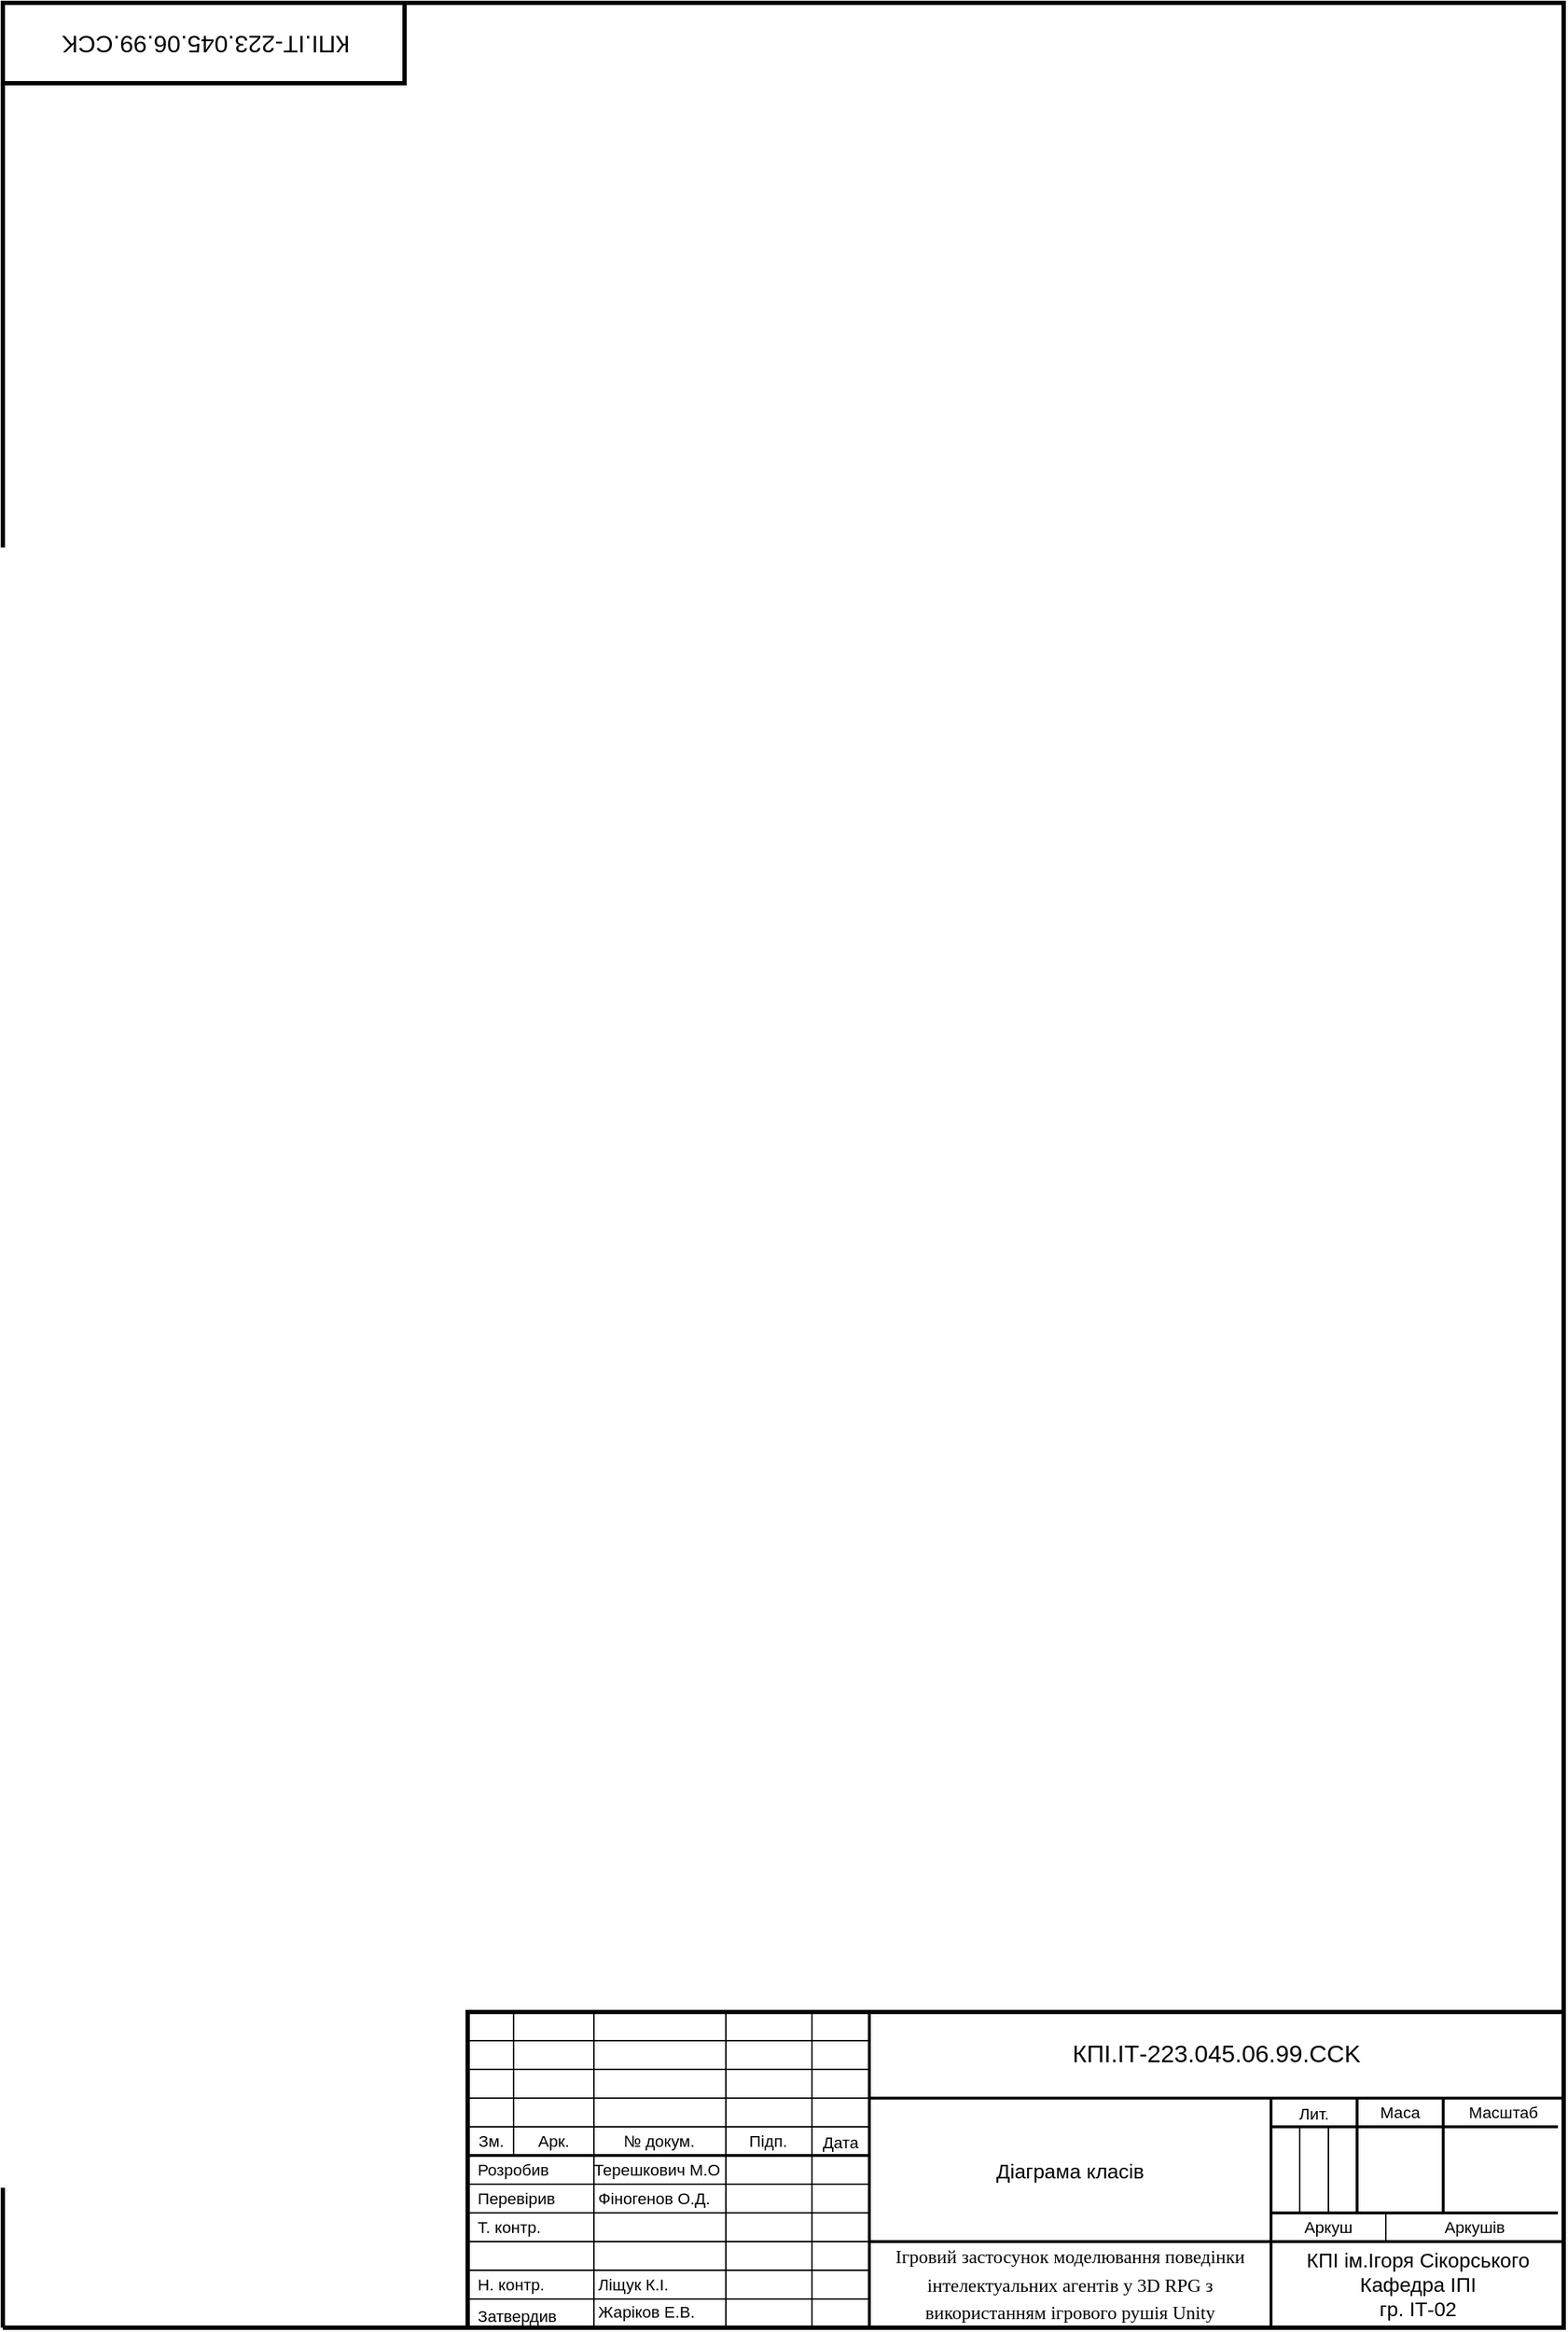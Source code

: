 <mxfile version="24.4.13" type="device">
  <diagram name="Page-1" id="Page-1">
    <mxGraphModel dx="1424" dy="1373" grid="1" gridSize="10" guides="1" tooltips="1" connect="1" arrows="1" fold="1" page="1" pageScale="1" pageWidth="1169" pageHeight="1654" background="#ffffff" math="0" shadow="0">
      <root>
        <mxCell id="0" />
        <mxCell id="1" parent="0" />
        <UserObject label="" tags="Фон" id="QlbCRqY5D0lggtRaTzDb-93">
          <mxCell style="vsdxID=52;fillColor=none;gradientColor=none;shape=stencil(nZBLDoAgDERP0z3SIyjew0SURgSD+Lu9kMZoXLhwN9O+tukAlrNpJg1SzDH4QW/URgNYgZTkjA4UkwJUgGXng+6DX1zLfmoymdXo17xh5zmRJ6Q42BWCfc2oJfdAr+Yv+AP9Cb7OJ3H/2JG1HNGz/84klThPVCc=);strokeColor=#000000;strokeWidth=3;points=[];labelBackgroundColor=none;rounded=0;html=1;whiteSpace=wrap;" parent="1" vertex="1">
            <mxGeometry x="1227" y="14" width="1088" height="1620" as="geometry" />
          </mxCell>
        </UserObject>
        <UserObject label="&lt;div style=&quot;font-size: 1px&quot;&gt;&lt;/div&gt;" tags="Фон" id="2">
          <mxCell style="verticalAlign=middle;align=center;overflow=width;vsdxID=2;fillColor=none;gradientColor=none;shape=stencil(nZBLDoAgDERP0z3SIyjew0SURgSD+Lu9kMZoXLhwN9O+tukAlrNpJg1SzDH4QW/URgNYgZTkjA4UkwJUgGXng+6DX1zLfmoymdXo17xh5zmRJ6Q42BWCfc2oJfdAr+Yv+AP9Cb7OJ3H/2JG1HNGz/84klThPVCc=);strokeColor=#000000;strokeWidth=3;spacingTop=-1;spacingBottom=-1;spacingLeft=-1;spacingRight=-1;points=[];labelBackgroundColor=none;rounded=0;html=1;whiteSpace=wrap;fontStyle=0" parent="1" vertex="1">
            <mxGeometry x="1551" y="1414" width="764" height="220" as="geometry" />
          </mxCell>
        </UserObject>
        <UserObject label="" tags="Фон" id="53">
          <mxCell style="vsdxID=3;edgeStyle=none;startArrow=none;endArrow=none;startSize=5;endSize=5;strokeWidth=2;strokeColor=#000000;spacingTop=-1;spacingBottom=-1;spacingLeft=-1;spacingRight=-1;verticalAlign=middle;html=1;labelBackgroundColor=none;rounded=0;fontStyle=0" parent="1" edge="1">
            <mxGeometry relative="1" as="geometry">
              <Array as="points" />
              <mxPoint x="2315" y="1474" as="sourcePoint" />
              <mxPoint x="1831" y="1474" as="targetPoint" />
            </mxGeometry>
          </mxCell>
        </UserObject>
        <mxCell id="54" value="&lt;div style=&quot;font-size: 1px&quot;&gt;&lt;/div&gt;" style="text;vsdxID=3;edgeStyle=none;startArrow=none;endArrow=none;startSize=5;endSize=5;strokeWidth=2;strokeColor=none;spacingTop=-1;spacingBottom=-1;spacingLeft=-1;spacingRight=-1;verticalAlign=middle;html=1;labelBackgroundColor=none;rounded=0;align=center;overflow=width;fillColor=none;gradientColor=none;whiteSpace=wrap;;html=1;;rotation=0;fontStyle=0" parent="53" vertex="1">
          <mxGeometry width="484" height="1" relative="1" as="geometry">
            <mxPoint x="-242" y="-0.5" as="offset" />
          </mxGeometry>
        </mxCell>
        <UserObject label="" tags="Фон" id="55">
          <mxCell style="vsdxID=4;edgeStyle=none;startArrow=none;endArrow=none;startSize=5;endSize=5;strokeWidth=2;strokeColor=#000000;spacingTop=-1;spacingBottom=-1;spacingLeft=-1;spacingRight=-1;verticalAlign=middle;html=1;labelBackgroundColor=none;rounded=0;fontStyle=0" parent="1" edge="1">
            <mxGeometry relative="1" as="geometry">
              <Array as="points" />
              <mxPoint x="1831" y="1414" as="sourcePoint" />
              <mxPoint x="1831" y="1634" as="targetPoint" />
            </mxGeometry>
          </mxCell>
        </UserObject>
        <mxCell id="56" value="&lt;div style=&quot;font-size: 1px&quot;&gt;&lt;/div&gt;" style="text;vsdxID=4;edgeStyle=none;startArrow=none;endArrow=none;startSize=5;endSize=5;strokeWidth=2;strokeColor=none;spacingTop=-1;spacingBottom=-1;spacingLeft=-1;spacingRight=-1;verticalAlign=middle;html=1;labelBackgroundColor=none;rounded=0;align=center;overflow=width;fillColor=none;gradientColor=none;whiteSpace=wrap;;html=1;;rotation=270;fontStyle=0" parent="55" vertex="1">
          <mxGeometry width="220" height="1" relative="1" as="geometry">
            <mxPoint x="-110" y="-0.5" as="offset" />
          </mxGeometry>
        </mxCell>
        <UserObject label="&lt;div style=&quot;font-size: 1px&quot;&gt;&lt;/div&gt;" tags="Фон" id="57">
          <mxCell style="vsdxID=5;edgeStyle=none;startArrow=none;endArrow=none;startSize=5;endSize=5;strokeWidth=2;strokeColor=#000000;spacingTop=-1;spacingBottom=-1;spacingLeft=-1;spacingRight=-1;verticalAlign=middle;html=1;labelBackgroundColor=none;rounded=0;align=center;overflow=width;fontStyle=0" parent="1" edge="1">
            <mxGeometry relative="1" as="geometry">
              <mxPoint as="offset" />
              <Array as="points" />
              <mxPoint x="1831" y="1574" as="sourcePoint" />
              <mxPoint x="2315" y="1574" as="targetPoint" />
            </mxGeometry>
          </mxCell>
        </UserObject>
        <UserObject label="" tags="Фон" id="58">
          <mxCell style="vsdxID=6;edgeStyle=none;startArrow=none;endArrow=none;startSize=5;endSize=5;strokeWidth=2;strokeColor=#000000;spacingTop=-1;spacingBottom=-1;spacingLeft=-1;spacingRight=-1;verticalAlign=middle;html=1;labelBackgroundColor=none;rounded=0;fontStyle=0" parent="1" edge="1">
            <mxGeometry relative="1" as="geometry">
              <Array as="points" />
              <mxPoint x="2111" y="1474" as="sourcePoint" />
              <mxPoint x="2111" y="1634" as="targetPoint" />
            </mxGeometry>
          </mxCell>
        </UserObject>
        <mxCell id="59" value="&lt;div style=&quot;font-size: 1px&quot;&gt;&lt;/div&gt;" style="text;vsdxID=6;edgeStyle=none;startArrow=none;endArrow=none;startSize=5;endSize=5;strokeWidth=2;strokeColor=none;spacingTop=-1;spacingBottom=-1;spacingLeft=-1;spacingRight=-1;verticalAlign=middle;html=1;labelBackgroundColor=none;rounded=0;align=center;overflow=width;fillColor=none;gradientColor=none;whiteSpace=wrap;;html=1;;rotation=270;fontStyle=0" parent="58" vertex="1">
          <mxGeometry width="160" height="1" relative="1" as="geometry">
            <mxPoint x="-80" y="-0.5" as="offset" />
          </mxGeometry>
        </mxCell>
        <UserObject label="&lt;div style=&quot;font-size: 1px&quot;&gt;&lt;/div&gt;" tags="Фон" id="60">
          <mxCell style="vsdxID=7;edgeStyle=none;startArrow=none;endArrow=none;startSize=5;endSize=5;strokeWidth=2;strokeColor=#000000;spacingTop=-1;spacingBottom=-1;spacingLeft=-1;spacingRight=-1;verticalAlign=middle;html=1;labelBackgroundColor=none;rounded=0;align=center;overflow=width;fontStyle=0" parent="1" edge="1">
            <mxGeometry relative="1" as="geometry">
              <mxPoint as="offset" />
              <Array as="points" />
              <mxPoint x="2111" y="1494" as="sourcePoint" />
              <mxPoint x="2311" y="1494" as="targetPoint" />
            </mxGeometry>
          </mxCell>
        </UserObject>
        <UserObject label="&lt;div style=&quot;font-size: 1px&quot;&gt;&lt;/div&gt;" tags="Фон" id="61">
          <mxCell style="vsdxID=8;edgeStyle=none;startArrow=none;endArrow=none;startSize=5;endSize=5;strokeWidth=2;strokeColor=#000000;spacingTop=-1;spacingBottom=-1;spacingLeft=-1;spacingRight=-1;verticalAlign=middle;html=1;labelBackgroundColor=none;rounded=0;align=center;overflow=width;fontStyle=0" parent="1" edge="1">
            <mxGeometry relative="1" as="geometry">
              <mxPoint as="offset" />
              <Array as="points" />
              <mxPoint x="2111" y="1554" as="sourcePoint" />
              <mxPoint x="2311" y="1554" as="targetPoint" />
            </mxGeometry>
          </mxCell>
        </UserObject>
        <UserObject label="" tags="Фон" id="62">
          <mxCell style="vsdxID=9;edgeStyle=none;startArrow=none;endArrow=none;startSize=5;endSize=5;strokeColor=#000000;spacingTop=-1;spacingBottom=-1;spacingLeft=-1;spacingRight=-1;verticalAlign=middle;html=1;labelBackgroundColor=none;rounded=0;fontStyle=0" parent="1" edge="1">
            <mxGeometry relative="1" as="geometry">
              <Array as="points" />
              <mxPoint x="2131" y="1494" as="sourcePoint" />
              <mxPoint x="2131" y="1554" as="targetPoint" />
            </mxGeometry>
          </mxCell>
        </UserObject>
        <mxCell id="63" value="&lt;div style=&quot;font-size: 1px&quot;&gt;&lt;/div&gt;" style="text;vsdxID=9;edgeStyle=none;startArrow=none;endArrow=none;startSize=5;endSize=5;strokeColor=none;spacingTop=-1;spacingBottom=-1;spacingLeft=-1;spacingRight=-1;verticalAlign=middle;html=1;labelBackgroundColor=none;rounded=0;align=center;overflow=width;fillColor=none;gradientColor=none;whiteSpace=wrap;;html=1;;rotation=270;fontStyle=0" parent="62" vertex="1">
          <mxGeometry width="60" height="1" relative="1" as="geometry">
            <mxPoint x="-30" y="-0.5" as="offset" />
          </mxGeometry>
        </mxCell>
        <UserObject label="" tags="Фон" id="64">
          <mxCell style="vsdxID=10;edgeStyle=none;startArrow=none;endArrow=none;startSize=5;endSize=5;strokeColor=#000000;spacingTop=-1;spacingBottom=-1;spacingLeft=-1;spacingRight=-1;verticalAlign=middle;html=1;labelBackgroundColor=none;rounded=0;fontStyle=0" parent="1" edge="1">
            <mxGeometry relative="1" as="geometry">
              <Array as="points" />
              <mxPoint x="2151" y="1494" as="sourcePoint" />
              <mxPoint x="2151" y="1554" as="targetPoint" />
            </mxGeometry>
          </mxCell>
        </UserObject>
        <mxCell id="65" value="&lt;div style=&quot;font-size: 1px&quot;&gt;&lt;/div&gt;" style="text;vsdxID=10;edgeStyle=none;startArrow=none;endArrow=none;startSize=5;endSize=5;strokeColor=none;spacingTop=-1;spacingBottom=-1;spacingLeft=-1;spacingRight=-1;verticalAlign=middle;html=1;labelBackgroundColor=none;rounded=0;align=center;overflow=width;fillColor=none;gradientColor=none;whiteSpace=wrap;;html=1;;rotation=270;fontStyle=0" parent="64" vertex="1">
          <mxGeometry width="60" height="1" relative="1" as="geometry">
            <mxPoint x="-30" y="-0.5" as="offset" />
          </mxGeometry>
        </mxCell>
        <UserObject label="" tags="Фон" id="66">
          <mxCell style="vsdxID=11;edgeStyle=none;startArrow=none;endArrow=none;startSize=5;endSize=5;strokeWidth=2;strokeColor=#000000;spacingTop=-1;spacingBottom=-1;spacingLeft=-1;spacingRight=-1;verticalAlign=middle;html=1;labelBackgroundColor=none;rounded=0;fontStyle=0" parent="1" edge="1">
            <mxGeometry relative="1" as="geometry">
              <Array as="points" />
              <mxPoint x="2171" y="1474" as="sourcePoint" />
              <mxPoint x="2171" y="1554" as="targetPoint" />
            </mxGeometry>
          </mxCell>
        </UserObject>
        <mxCell id="67" value="&lt;div style=&quot;font-size: 1px&quot;&gt;&lt;/div&gt;" style="text;vsdxID=11;edgeStyle=none;startArrow=none;endArrow=none;startSize=5;endSize=5;strokeWidth=2;strokeColor=none;spacingTop=-1;spacingBottom=-1;spacingLeft=-1;spacingRight=-1;verticalAlign=middle;html=1;labelBackgroundColor=none;rounded=0;align=center;overflow=width;fillColor=none;gradientColor=none;whiteSpace=wrap;;html=1;;rotation=270;fontStyle=0" parent="66" vertex="1">
          <mxGeometry width="80" height="1" relative="1" as="geometry">
            <mxPoint x="-40" y="-0.5" as="offset" />
          </mxGeometry>
        </mxCell>
        <UserObject label="" tags="Фон" id="68">
          <mxCell style="vsdxID=12;edgeStyle=none;startArrow=none;endArrow=none;startSize=5;endSize=5;strokeWidth=2;strokeColor=#000000;spacingTop=-1;spacingBottom=-1;spacingLeft=-1;spacingRight=-1;verticalAlign=middle;html=1;labelBackgroundColor=none;rounded=0;fontStyle=0" parent="1" edge="1">
            <mxGeometry relative="1" as="geometry">
              <Array as="points" />
              <mxPoint x="2231" y="1474" as="sourcePoint" />
              <mxPoint x="2231" y="1554" as="targetPoint" />
            </mxGeometry>
          </mxCell>
        </UserObject>
        <mxCell id="69" value="&lt;div style=&quot;font-size: 1px&quot;&gt;&lt;/div&gt;" style="text;vsdxID=12;edgeStyle=none;startArrow=none;endArrow=none;startSize=5;endSize=5;strokeWidth=2;strokeColor=none;spacingTop=-1;spacingBottom=-1;spacingLeft=-1;spacingRight=-1;verticalAlign=middle;html=1;labelBackgroundColor=none;rounded=0;align=center;overflow=width;fillColor=none;gradientColor=none;whiteSpace=wrap;;html=1;;rotation=270;fontStyle=0" parent="68" vertex="1">
          <mxGeometry width="80" height="1" relative="1" as="geometry">
            <mxPoint x="-40" y="-0.5" as="offset" />
          </mxGeometry>
        </mxCell>
        <UserObject label="" tags="Фон" id="70">
          <mxCell style="vsdxID=13;edgeStyle=none;startArrow=none;endArrow=none;startSize=5;endSize=5;strokeColor=#000000;spacingTop=-1;spacingBottom=-1;spacingLeft=-1;spacingRight=-1;verticalAlign=middle;html=1;labelBackgroundColor=none;rounded=0;fontStyle=0" parent="1" edge="1">
            <mxGeometry relative="1" as="geometry">
              <Array as="points" />
              <mxPoint x="2191" y="1554" as="sourcePoint" />
              <mxPoint x="2191" y="1574" as="targetPoint" />
            </mxGeometry>
          </mxCell>
        </UserObject>
        <mxCell id="71" value="&lt;div style=&quot;font-size: 1px&quot;&gt;&lt;/div&gt;" style="text;vsdxID=13;edgeStyle=none;startArrow=none;endArrow=none;startSize=5;endSize=5;strokeColor=none;spacingTop=-1;spacingBottom=-1;spacingLeft=-1;spacingRight=-1;verticalAlign=middle;html=1;labelBackgroundColor=none;rounded=0;align=center;overflow=width;fillColor=none;gradientColor=none;whiteSpace=wrap;;html=1;;rotation=270;fontStyle=0" parent="70" vertex="1">
          <mxGeometry width="20" height="1" relative="1" as="geometry">
            <mxPoint x="-10" y="-0.5" as="offset" />
          </mxGeometry>
        </mxCell>
        <UserObject label="" tags="Фон" id="72">
          <mxCell style="vsdxID=14;edgeStyle=none;startArrow=none;endArrow=none;startSize=5;endSize=5;strokeColor=#000000;spacingTop=-1;spacingBottom=-1;spacingLeft=-1;spacingRight=-1;verticalAlign=middle;html=1;labelBackgroundColor=none;rounded=0;fontStyle=0" parent="1" edge="1">
            <mxGeometry relative="1" as="geometry">
              <Array as="points" />
              <mxPoint x="1791" y="1414" as="sourcePoint" />
              <mxPoint x="1791" y="1634" as="targetPoint" />
            </mxGeometry>
          </mxCell>
        </UserObject>
        <mxCell id="73" value="&lt;div style=&quot;font-size: 1px&quot;&gt;&lt;/div&gt;" style="text;vsdxID=14;edgeStyle=none;startArrow=none;endArrow=none;startSize=5;endSize=5;strokeColor=none;spacingTop=-1;spacingBottom=-1;spacingLeft=-1;spacingRight=-1;verticalAlign=middle;html=1;labelBackgroundColor=none;rounded=0;align=center;overflow=width;fillColor=none;gradientColor=none;whiteSpace=wrap;;html=1;;rotation=270;fontStyle=0" parent="72" vertex="1">
          <mxGeometry width="220" height="1" relative="1" as="geometry">
            <mxPoint x="-110" y="-0.5" as="offset" />
          </mxGeometry>
        </mxCell>
        <UserObject label="" tags="Фон" id="74">
          <mxCell style="vsdxID=15;edgeStyle=none;startArrow=none;endArrow=none;startSize=5;endSize=5;strokeColor=#000000;spacingTop=-1;spacingBottom=-1;spacingLeft=-1;spacingRight=-1;verticalAlign=middle;html=1;labelBackgroundColor=none;rounded=0;fontStyle=0" parent="1" edge="1">
            <mxGeometry relative="1" as="geometry">
              <Array as="points" />
              <mxPoint x="1731" y="1414" as="sourcePoint" />
              <mxPoint x="1731" y="1634" as="targetPoint" />
            </mxGeometry>
          </mxCell>
        </UserObject>
        <mxCell id="75" value="&lt;div style=&quot;font-size: 1px&quot;&gt;&lt;/div&gt;" style="text;vsdxID=15;edgeStyle=none;startArrow=none;endArrow=none;startSize=5;endSize=5;strokeColor=none;spacingTop=-1;spacingBottom=-1;spacingLeft=-1;spacingRight=-1;verticalAlign=middle;html=1;labelBackgroundColor=none;rounded=0;align=center;overflow=width;fillColor=none;gradientColor=none;whiteSpace=wrap;;html=1;;rotation=270;fontStyle=0" parent="74" vertex="1">
          <mxGeometry width="220" height="1" relative="1" as="geometry">
            <mxPoint x="-110" y="-0.5" as="offset" />
          </mxGeometry>
        </mxCell>
        <UserObject label="" tags="Фон" id="76">
          <mxCell style="vsdxID=16;edgeStyle=none;startArrow=none;endArrow=none;startSize=5;endSize=5;strokeColor=#000000;spacingTop=-1;spacingBottom=-1;spacingLeft=-1;spacingRight=-1;verticalAlign=middle;html=1;labelBackgroundColor=none;rounded=0;fontStyle=0" parent="1" edge="1">
            <mxGeometry relative="1" as="geometry">
              <Array as="points" />
              <mxPoint x="1639" y="1414" as="sourcePoint" />
              <mxPoint x="1639" y="1634" as="targetPoint" />
            </mxGeometry>
          </mxCell>
        </UserObject>
        <mxCell id="77" value="&lt;div style=&quot;font-size: 1px&quot;&gt;&lt;/div&gt;" style="text;vsdxID=16;edgeStyle=none;startArrow=none;endArrow=none;startSize=5;endSize=5;strokeColor=none;spacingTop=-1;spacingBottom=-1;spacingLeft=-1;spacingRight=-1;verticalAlign=middle;html=1;labelBackgroundColor=none;rounded=0;align=center;overflow=width;fillColor=none;gradientColor=none;whiteSpace=wrap;;html=1;;rotation=270;fontStyle=0" parent="76" vertex="1">
          <mxGeometry width="220" height="1" relative="1" as="geometry">
            <mxPoint x="-110" y="-0.5" as="offset" />
          </mxGeometry>
        </mxCell>
        <UserObject label="" tags="Фон" id="78">
          <mxCell style="vsdxID=17;edgeStyle=none;startArrow=none;endArrow=none;startSize=5;endSize=5;strokeColor=#000000;spacingTop=-1;spacingBottom=-1;spacingLeft=-1;spacingRight=-1;verticalAlign=middle;html=1;labelBackgroundColor=none;rounded=0;fontStyle=0" parent="1" edge="1">
            <mxGeometry relative="1" as="geometry">
              <Array as="points" />
              <mxPoint x="1583" y="1414" as="sourcePoint" />
              <mxPoint x="1583" y="1514" as="targetPoint" />
            </mxGeometry>
          </mxCell>
        </UserObject>
        <mxCell id="79" value="&lt;div style=&quot;font-size: 1px&quot;&gt;&lt;/div&gt;" style="text;vsdxID=17;edgeStyle=none;startArrow=none;endArrow=none;startSize=5;endSize=5;strokeColor=none;spacingTop=-1;spacingBottom=-1;spacingLeft=-1;spacingRight=-1;verticalAlign=middle;html=1;labelBackgroundColor=none;rounded=0;align=center;overflow=width;fillColor=none;gradientColor=none;whiteSpace=wrap;;html=1;;rotation=270;fontStyle=0" parent="78" vertex="1">
          <mxGeometry width="100" height="1" relative="1" as="geometry">
            <mxPoint x="-50" y="-0.5" as="offset" />
          </mxGeometry>
        </mxCell>
        <UserObject label="&lt;div style=&quot;font-size: 1px&quot;&gt;&lt;/div&gt;" tags="Фон" id="80">
          <mxCell style="vsdxID=18;edgeStyle=none;startArrow=none;endArrow=none;startSize=5;endSize=5;strokeColor=#000000;spacingTop=-1;spacingBottom=-1;spacingLeft=-1;spacingRight=-1;verticalAlign=middle;html=1;labelBackgroundColor=none;rounded=0;align=center;overflow=width;fontStyle=0" parent="1" edge="1">
            <mxGeometry relative="1" as="geometry">
              <mxPoint as="offset" />
              <Array as="points" />
              <mxPoint x="1551" y="1434" as="sourcePoint" />
              <mxPoint x="1831" y="1434" as="targetPoint" />
            </mxGeometry>
          </mxCell>
        </UserObject>
        <UserObject label="&lt;div style=&quot;font-size: 1px&quot;&gt;&lt;/div&gt;" tags="Фон" id="81">
          <mxCell style="vsdxID=19;edgeStyle=none;startArrow=none;endArrow=none;startSize=5;endSize=5;strokeColor=#000000;spacingTop=-1;spacingBottom=-1;spacingLeft=-1;spacingRight=-1;verticalAlign=middle;html=1;labelBackgroundColor=none;rounded=0;align=center;overflow=width;fontStyle=0" parent="1" edge="1">
            <mxGeometry relative="1" as="geometry">
              <mxPoint as="offset" />
              <Array as="points" />
              <mxPoint x="1551" y="1454" as="sourcePoint" />
              <mxPoint x="1831" y="1454" as="targetPoint" />
            </mxGeometry>
          </mxCell>
        </UserObject>
        <UserObject label="&lt;div style=&quot;font-size: 1px&quot;&gt;&lt;/div&gt;" tags="Фон" id="82">
          <mxCell style="vsdxID=20;edgeStyle=none;startArrow=none;endArrow=none;startSize=5;endSize=5;strokeColor=#000000;spacingTop=-1;spacingBottom=-1;spacingLeft=-1;spacingRight=-1;verticalAlign=middle;html=1;labelBackgroundColor=none;rounded=0;align=center;overflow=width;fontStyle=0" parent="1" edge="1">
            <mxGeometry relative="1" as="geometry">
              <mxPoint as="offset" />
              <Array as="points" />
              <mxPoint x="1551" y="1474" as="sourcePoint" />
              <mxPoint x="1831" y="1474" as="targetPoint" />
            </mxGeometry>
          </mxCell>
        </UserObject>
        <UserObject label="&lt;div style=&quot;font-size: 1px&quot;&gt;&lt;/div&gt;" tags="Фон" id="83">
          <mxCell style="vsdxID=21;edgeStyle=none;startArrow=none;endArrow=none;startSize=5;endSize=5;strokeColor=#000000;spacingTop=-1;spacingBottom=-1;spacingLeft=-1;spacingRight=-1;verticalAlign=middle;html=1;labelBackgroundColor=none;rounded=0;align=center;overflow=width;fontStyle=0" parent="1" edge="1">
            <mxGeometry relative="1" as="geometry">
              <mxPoint as="offset" />
              <Array as="points" />
              <mxPoint x="1551" y="1494" as="sourcePoint" />
              <mxPoint x="1831" y="1494" as="targetPoint" />
            </mxGeometry>
          </mxCell>
        </UserObject>
        <UserObject label="" tags="Фон" id="84">
          <mxCell style="vsdxID=22;edgeStyle=none;startArrow=none;endArrow=none;startSize=5;endSize=5;strokeWidth=2;strokeColor=#000000;spacingTop=-1;spacingBottom=-1;spacingLeft=-1;spacingRight=-1;verticalAlign=middle;html=1;labelBackgroundColor=none;rounded=0;fontStyle=0" parent="1" edge="1">
            <mxGeometry relative="1" as="geometry">
              <Array as="points" />
              <mxPoint x="1831" y="1514" as="sourcePoint" />
              <mxPoint x="1551" y="1514" as="targetPoint" />
            </mxGeometry>
          </mxCell>
        </UserObject>
        <mxCell id="85" value="&lt;div style=&quot;font-size: 1px&quot;&gt;&lt;/div&gt;" style="text;vsdxID=22;edgeStyle=none;startArrow=none;endArrow=none;startSize=5;endSize=5;strokeWidth=2;strokeColor=none;spacingTop=-1;spacingBottom=-1;spacingLeft=-1;spacingRight=-1;verticalAlign=middle;html=1;labelBackgroundColor=none;rounded=0;align=center;overflow=width;fillColor=none;gradientColor=none;whiteSpace=wrap;;html=1;;rotation=0;fontStyle=0" parent="84" vertex="1">
          <mxGeometry width="280" height="1" relative="1" as="geometry">
            <mxPoint x="-140" y="-0.5" as="offset" />
          </mxGeometry>
        </mxCell>
        <UserObject label="" tags="Фон" id="87">
          <mxCell style="vsdxID=24;edgeStyle=none;startArrow=none;endArrow=none;startSize=5;endSize=5;strokeColor=#000000;spacingTop=-1;spacingBottom=-1;spacingLeft=-1;spacingRight=-1;verticalAlign=middle;html=1;labelBackgroundColor=none;rounded=0;fontStyle=0" parent="1" edge="1">
            <mxGeometry relative="1" as="geometry">
              <Array as="points" />
              <mxPoint x="1831" y="1554" as="sourcePoint" />
              <mxPoint x="1551" y="1554" as="targetPoint" />
            </mxGeometry>
          </mxCell>
        </UserObject>
        <mxCell id="88" value="&lt;div style=&quot;font-size: 1px&quot;&gt;&lt;/div&gt;" style="text;vsdxID=24;edgeStyle=none;startArrow=none;endArrow=none;startSize=5;endSize=5;strokeColor=none;spacingTop=-1;spacingBottom=-1;spacingLeft=-1;spacingRight=-1;verticalAlign=middle;html=1;labelBackgroundColor=none;rounded=0;align=center;overflow=width;fillColor=none;gradientColor=none;whiteSpace=wrap;;html=1;;rotation=0;fontStyle=0" parent="87" vertex="1">
          <mxGeometry width="280" height="1" relative="1" as="geometry">
            <mxPoint x="-140" y="-0.5" as="offset" />
          </mxGeometry>
        </mxCell>
        <UserObject label="&lt;div style=&quot;font-size: 1px&quot;&gt;&lt;/div&gt;" tags="Фон" id="89">
          <mxCell style="vsdxID=25;edgeStyle=none;startArrow=none;endArrow=none;startSize=5;endSize=5;strokeColor=#000000;spacingTop=-1;spacingBottom=-1;spacingLeft=-1;spacingRight=-1;verticalAlign=middle;html=1;labelBackgroundColor=none;rounded=0;align=center;overflow=width;fontStyle=0" parent="1" edge="1">
            <mxGeometry relative="1" as="geometry">
              <mxPoint as="offset" />
              <Array as="points" />
              <mxPoint x="1551" y="1574" as="sourcePoint" />
              <mxPoint x="1831" y="1574" as="targetPoint" />
            </mxGeometry>
          </mxCell>
        </UserObject>
        <UserObject label="" tags="Фон" id="90">
          <mxCell style="vsdxID=26;edgeStyle=none;startArrow=none;endArrow=none;startSize=5;endSize=5;strokeColor=#000000;spacingTop=-1;spacingBottom=-1;spacingLeft=-1;spacingRight=-1;verticalAlign=middle;html=1;labelBackgroundColor=none;rounded=0;fontStyle=0" parent="1" edge="1">
            <mxGeometry relative="1" as="geometry">
              <Array as="points" />
              <mxPoint x="1831" y="1594" as="sourcePoint" />
              <mxPoint x="1551" y="1594" as="targetPoint" />
            </mxGeometry>
          </mxCell>
        </UserObject>
        <mxCell id="91" value="&lt;div style=&quot;font-size: 1px&quot;&gt;&lt;/div&gt;" style="text;vsdxID=26;edgeStyle=none;startArrow=none;endArrow=none;startSize=5;endSize=5;strokeColor=none;spacingTop=-1;spacingBottom=-1;spacingLeft=-1;spacingRight=-1;verticalAlign=middle;html=1;labelBackgroundColor=none;rounded=0;align=center;overflow=width;fillColor=none;gradientColor=none;whiteSpace=wrap;;html=1;;rotation=0;fontStyle=0" parent="90" vertex="1">
          <mxGeometry width="280" height="1" relative="1" as="geometry">
            <mxPoint x="-140" y="-0.5" as="offset" />
          </mxGeometry>
        </mxCell>
        <UserObject label="&lt;div style=&quot;&quot;&gt;&lt;font style=&quot;font-family: Arial; direction: ltr; letter-spacing: 0px; line-height: 120%; opacity: 1;&quot;&gt;&lt;span style=&quot;line-height: 150%; font-family: &amp;quot;Times New Roman&amp;quot;, serif; font-size: 13px;&quot;&gt;&lt;font style=&quot;font-size: 13px;&quot;&gt;Ігровий застосунок моделювання поведінки&lt;br&gt;інтелектуальних агентів у 3D RPG з використанням ігрового рушія Unity&lt;/font&gt;&lt;/span&gt;&lt;span style=&quot;color: rgb(255, 0, 0); font-size: 14.11px;&quot;&gt;&lt;br&gt;&lt;/span&gt;&lt;/font&gt;&lt;/div&gt;" tags="Фон" id="3">
          <mxCell style="verticalAlign=middle;align=center;overflow=width;vsdxID=28;fillColor=none;gradientColor=none;shape=stencil(nZBLDoAgDERP0z3SIyjew0SURgSD+Lu9kMZoXLhwN9O+tukAlrNpJg1SzDH4QW/URgNYgZTkjA4UkwJUgGXng+6DX1zLfmoymdXo17xh5zmRJ6Q42BWCfc2oJfdAr+Yv+AP9Cb7OJ3H/2JG1HNGz/84klThPVCc=);strokeColor=none;spacingTop=-1;spacingBottom=-1;spacingLeft=-1;spacingRight=-1;points=[];labelBackgroundColor=none;rounded=0;html=1;whiteSpace=wrap;fontStyle=0" parent="1" vertex="1">
            <mxGeometry x="1831" y="1574" width="280" height="57" as="geometry" />
          </mxCell>
        </UserObject>
        <UserObject label="&lt;div style=&quot;font-size: 1px&quot;&gt;&lt;p style=&quot;text-align:center;margin-left:0;margin-right:0;margin-top:0px;margin-bottom:0px;text-indent:0;vertical-align:middle;direction:ltr;&quot;&gt;&lt;font style=&quot;font-size: 16.93px; font-family: Arial; direction: ltr; letter-spacing: 0px; line-height: 120%; opacity: 1;&quot;&gt;КПІ.ІТ-223.045.06.99&lt;/font&gt;&lt;font style=&quot;font-size: 16.93px; font-family: Arial; direction: ltr; letter-spacing: 0px; line-height: 120%; opacity: 1;&quot;&gt;&lt;span&gt;.&lt;/span&gt;&lt;/font&gt;&lt;font style=&quot;font-size: 16.93px; font-family: Arial; direction: ltr; letter-spacing: 0px; line-height: 120%; opacity: 1;&quot;&gt;СCK&lt;/font&gt;&lt;font style=&quot;font-size:16.93px;font-family:Arial;color:#ff0000;direction:ltr;letter-spacing:0px;line-height:120%;opacity:1&quot;&gt;&lt;span&gt;&lt;br&gt;&lt;/span&gt;&lt;/font&gt;&lt;/p&gt;&lt;/div&gt;" tags="Фон" id="4">
          <mxCell style="verticalAlign=middle;align=center;overflow=width;vsdxID=29;fillColor=none;gradientColor=none;shape=stencil(nZBLDoAgDERP0z3SIyjew0SURgSD+Lu9kMZoXLhwN9O+tukAlrNpJg1SzDH4QW/URgNYgZTkjA4UkwJUgGXng+6DX1zLfmoymdXo17xh5zmRJ6Q42BWCfc2oJfdAr+Yv+AP9Cb7OJ3H/2JG1HNGz/84klThPVCc=);strokeColor=none;spacingTop=-1;spacingBottom=-1;spacingLeft=-1;spacingRight=-1;points=[];labelBackgroundColor=none;rounded=0;html=1;whiteSpace=wrap;fontStyle=0" parent="1" vertex="1">
            <mxGeometry x="1831" y="1414" width="484" height="60" as="geometry" />
          </mxCell>
        </UserObject>
        <UserObject label="&lt;div style=&quot;&quot;&gt;&lt;font style=&quot;direction: ltr; line-height: 120%; opacity: 1;&quot;&gt;&lt;font face=&quot;Arial&quot;&gt;&lt;span style=&quot;font-size: 14.11px;&quot;&gt;Діаграма класів&lt;/span&gt;&lt;/font&gt;&lt;br&gt;&lt;/font&gt;&lt;/div&gt;" tags="Фон" id="5">
          <mxCell style="verticalAlign=middle;align=center;overflow=width;vsdxID=30;fillColor=none;gradientColor=none;shape=stencil(nZBLDoAgDERP0z3SIyjew0SURgSD+Lu9kMZoXLhwN9O+tukAlrNpJg1SzDH4QW/URgNYgZTkjA4UkwJUgGXng+6DX1zLfmoymdXo17xh5zmRJ6Q42BWCfc2oJfdAr+Yv+AP9Cb7OJ3H/2JG1HNGz/84klThPVCc=);strokeColor=none;spacingTop=-1;spacingBottom=-1;spacingLeft=-1;spacingRight=-1;points=[];labelBackgroundColor=none;rounded=0;html=1;whiteSpace=wrap;fontStyle=0" parent="1" vertex="1">
            <mxGeometry x="1831" y="1476" width="280" height="98" as="geometry" />
          </mxCell>
        </UserObject>
        <UserObject label="&lt;div style=&quot;font-size: 1px&quot;&gt;&lt;font style=&quot;font-size:11.29px;font-family:Arial;color:#000000;direction:ltr;letter-spacing:0px;line-height:120%;opacity:1&quot;&gt;&lt;span&gt;Лит.&lt;br&gt;&lt;/span&gt;&lt;/font&gt;&lt;/div&gt;" tags="Фон" id="6">
          <mxCell style="verticalAlign=middle;align=center;overflow=width;vsdxID=31;fillColor=none;gradientColor=none;shape=stencil(nZBLDoAgDERP0z3SIyjew0SURgSD+Lu9kMZoXLhwN9O+tukAlrNpJg1SzDH4QW/URgNYgZTkjA4UkwJUgGXng+6DX1zLfmoymdXo17xh5zmRJ6Q42BWCfc2oJfdAr+Yv+AP9Cb7OJ3H/2JG1HNGz/84klThPVCc=);strokeColor=none;spacingTop=-1;spacingBottom=-1;spacingLeft=-1;spacingRight=-1;points=[];labelBackgroundColor=none;rounded=0;html=1;whiteSpace=wrap;fontStyle=0" parent="1" vertex="1">
            <mxGeometry x="2111" y="1474" width="60" height="21" as="geometry" />
          </mxCell>
        </UserObject>
        <UserObject label="&lt;div style=&quot;font-size: 1px&quot;&gt;&lt;font style=&quot;font-size:11.29px;font-family:Arial;color:#000000;direction:ltr;letter-spacing:0px;line-height:120%;opacity:1&quot;&gt;&lt;span&gt;Маса&lt;br&gt;&lt;/span&gt;&lt;/font&gt;&lt;/div&gt;" tags="Фон" id="7">
          <mxCell style="verticalAlign=middle;align=center;overflow=width;vsdxID=32;fillColor=none;gradientColor=none;shape=stencil(nZBLDoAgDERP0z3SIyjew0SURgSD+Lu9kMZoXLhwN9O+tukAlrNpJg1SzDH4QW/URgNYgZTkjA4UkwJUgGXng+6DX1zLfmoymdXo17xh5zmRJ6Q42BWCfc2oJfdAr+Yv+AP9Cb7OJ3H/2JG1HNGz/84klThPVCc=);strokeColor=none;spacingTop=-1;spacingBottom=-1;spacingLeft=-1;spacingRight=-1;points=[];labelBackgroundColor=none;rounded=0;html=1;whiteSpace=wrap;fontStyle=0" parent="1" vertex="1">
            <mxGeometry x="2171" y="1474" width="60" height="20" as="geometry" />
          </mxCell>
        </UserObject>
        <UserObject label="&lt;div style=&quot;font-size: 1px&quot;&gt;&lt;font style=&quot;font-size:11.29px;font-family:Arial;color:#000000;direction:ltr;letter-spacing:0px;line-height:120%;opacity:1&quot;&gt;&lt;span&gt;Масштаб&lt;br&gt;&lt;/span&gt;&lt;/font&gt;&lt;/div&gt;" tags="Фон" id="8">
          <mxCell style="verticalAlign=middle;align=center;overflow=width;vsdxID=33;fillColor=none;gradientColor=none;shape=stencil(nZBLDoAgDERP0z3SIyjew0SURgSD+Lu9kMZoXLhwN9O+tukAlrNpJg1SzDH4QW/URgNYgZTkjA4UkwJUgGXng+6DX1zLfmoymdXo17xh5zmRJ6Q42BWCfc2oJfdAr+Yv+AP9Cb7OJ3H/2JG1HNGz/84klThPVCc=);strokeColor=none;spacingTop=-1;spacingBottom=-1;spacingLeft=-1;spacingRight=-1;points=[];labelBackgroundColor=none;rounded=0;html=1;whiteSpace=wrap;fontStyle=0" parent="1" vertex="1">
            <mxGeometry x="2231" y="1474" width="84" height="20" as="geometry" />
          </mxCell>
        </UserObject>
        <UserObject label="&lt;div style=&quot;font-size: 1px&quot;&gt;&lt;font style=&quot;font-size:11.29px;font-family:Arial;color:#000000;direction:ltr;letter-spacing:0px;line-height:120%;opacity:1&quot;&gt;&lt;span&gt;Аркуш&lt;br&gt;&lt;/span&gt;&lt;/font&gt;&lt;/div&gt;" tags="Фон" id="10">
          <mxCell style="verticalAlign=middle;align=center;overflow=width;vsdxID=35;fillColor=none;gradientColor=none;shape=stencil(nZBLDoAgDERP0z3SIyjew0SURgSD+Lu9kMZoXLhwN9O+tukAlrNpJg1SzDH4QW/URgNYgZTkjA4UkwJUgGXng+6DX1zLfmoymdXo17xh5zmRJ6Q42BWCfc2oJfdAr+Yv+AP9Cb7OJ3H/2JG1HNGz/84klThPVCc=);strokeColor=none;spacingTop=-1;spacingBottom=-1;spacingLeft=-1;spacingRight=-1;points=[];labelBackgroundColor=none;rounded=0;html=1;whiteSpace=wrap;fontStyle=0" parent="1" vertex="1">
            <mxGeometry x="2111" y="1554" width="80" height="20" as="geometry" />
          </mxCell>
        </UserObject>
        <UserObject label="&lt;div style=&quot;font-size: 1px&quot;&gt;&lt;font style=&quot;font-size:11.29px;font-family:Arial;color:#000000;direction:ltr;letter-spacing:0px;line-height:120%;opacity:1&quot;&gt;&lt;span&gt;Аркушів&lt;br&gt;&lt;/span&gt;&lt;/font&gt;&lt;/div&gt;" tags="Фон" id="11">
          <mxCell style="verticalAlign=middle;align=center;overflow=width;vsdxID=36;fillColor=none;gradientColor=none;shape=stencil(nZBLDoAgDERP0z3SIyjew0SURgSD+Lu9kMZoXLhwN9O+tukAlrNpJg1SzDH4QW/URgNYgZTkjA4UkwJUgGXng+6DX1zLfmoymdXo17xh5zmRJ6Q42BWCfc2oJfdAr+Yv+AP9Cb7OJ3H/2JG1HNGz/84klThPVCc=);strokeColor=none;spacingTop=-1;spacingBottom=-1;spacingLeft=-1;spacingRight=-1;points=[];labelBackgroundColor=none;rounded=0;html=1;whiteSpace=wrap;fontStyle=0" parent="1" vertex="1">
            <mxGeometry x="2191" y="1554" width="124" height="20" as="geometry" />
          </mxCell>
        </UserObject>
        <UserObject label="&lt;div style=&quot;font-size: 1px&quot;&gt;&lt;p style=&quot;text-align:center;margin-left:0;margin-right:0;margin-top:0px;margin-bottom:0px;text-indent:0;vertical-align:middle;direction:ltr;&quot;&gt;&lt;font style=&quot;font-size: 14.11px; font-family: Arial; direction: ltr; letter-spacing: 0px; line-height: 120%; opacity: 1;&quot;&gt;КПІ ім.Ігоря Сікорського&lt;br&gt;Кафедра ІПІ&lt;br&gt;&lt;/font&gt;&lt;/p&gt;&lt;p style=&quot;text-align:center;margin-left:0;margin-right:0;margin-top:0px;margin-bottom:0px;text-indent:0;vertical-align:middle;direction:ltr;&quot;&gt;&lt;font style=&quot;font-size: 14.11px; font-family: Arial; direction: ltr; letter-spacing: 0px; line-height: 120%; opacity: 1;&quot;&gt;гр. ІТ-&lt;/font&gt;&lt;font style=&quot;font-size: 14.11px; font-family: Arial; direction: ltr; letter-spacing: 0px; line-height: 120%; opacity: 1;&quot;&gt;02&lt;/font&gt;&lt;font style=&quot;font-size:11.29px;font-family:Arial;color:#FF0000;direction:ltr;letter-spacing:0px;line-height:120%;opacity:1&quot;&gt;&lt;span&gt;&lt;br&gt;&lt;/span&gt;&lt;/font&gt;&lt;/p&gt;&lt;/div&gt;" tags="Фон" id="12">
          <mxCell style="verticalAlign=middle;align=center;overflow=width;vsdxID=37;fillColor=none;gradientColor=none;shape=stencil(nZBLDoAgDERP0z3SIyjew0SURgSD+Lu9kMZoXLhwN9O+tukAlrNpJg1SzDH4QW/URgNYgZTkjA4UkwJUgGXng+6DX1zLfmoymdXo17xh5zmRJ6Q42BWCfc2oJfdAr+Yv+AP9Cb7OJ3H/2JG1HNGz/84klThPVCc=);strokeColor=none;spacingTop=-1;spacingBottom=-1;spacingLeft=-1;spacingRight=-1;points=[];labelBackgroundColor=none;rounded=0;html=1;whiteSpace=wrap;fontStyle=0" parent="1" vertex="1">
            <mxGeometry x="2112" y="1574" width="203" height="59" as="geometry" />
          </mxCell>
        </UserObject>
        <UserObject label="&lt;div style=&quot;font-size: 1px&quot;&gt;&lt;font style=&quot;font-size:11.29px;font-family:Arial;color:#000000;direction:ltr;letter-spacing:0px;line-height:120%;opacity:1&quot;&gt;&lt;span&gt;Дата&lt;br&gt;&lt;/span&gt;&lt;/font&gt;&lt;/div&gt;" tags="Фон" id="13">
          <mxCell style="verticalAlign=middle;align=center;overflow=width;vsdxID=38;fillColor=none;gradientColor=none;shape=stencil(nZBLDoAgDERP0z3SIyjew0SURgSD+Lu9kMZoXLhwN9O+tukAlrNpJg1SzDH4QW/URgNYgZTkjA4UkwJUgGXng+6DX1zLfmoymdXo17xh5zmRJ6Q42BWCfc2oJfdAr+Yv+AP9Cb7OJ3H/2JG1HNGz/84klThPVCc=);strokeColor=none;spacingTop=-1;spacingBottom=-1;spacingLeft=-1;spacingRight=-1;points=[];labelBackgroundColor=none;rounded=0;html=1;whiteSpace=wrap;fontStyle=0" parent="1" vertex="1">
            <mxGeometry x="1791" y="1495" width="40" height="19" as="geometry" />
          </mxCell>
        </UserObject>
        <UserObject label="&lt;div style=&quot;font-size: 1px&quot;&gt;&lt;font style=&quot;font-size:11.29px;font-family:Arial;color:#000000;direction:ltr;letter-spacing:0px;line-height:120%;opacity:1&quot;&gt;&lt;span&gt;Підп.&lt;br&gt;&lt;/span&gt;&lt;/font&gt;&lt;/div&gt;" tags="Фон" id="14">
          <mxCell style="verticalAlign=middle;align=center;overflow=width;vsdxID=39;fillColor=none;gradientColor=none;shape=stencil(nZBLDoAgDERP0z3SIyjew0SURgSD+Lu9kMZoXLhwN9O+tukAlrNpJg1SzDH4QW/URgNYgZTkjA4UkwJUgGXng+6DX1zLfmoymdXo17xh5zmRJ6Q42BWCfc2oJfdAr+Yv+AP9Cb7OJ3H/2JG1HNGz/84klThPVCc=);strokeColor=none;spacingTop=-1;spacingBottom=-1;spacingLeft=-1;spacingRight=-1;points=[];labelBackgroundColor=none;rounded=0;html=1;whiteSpace=wrap;fontStyle=0" parent="1" vertex="1">
            <mxGeometry x="1730" y="1494" width="61" height="20" as="geometry" />
          </mxCell>
        </UserObject>
        <UserObject label="&lt;div style=&quot;font-size: 1px&quot;&gt;&lt;font style=&quot;font-size:11.29px;font-family:Arial;color:#000000;direction:ltr;letter-spacing:0px;line-height:120%;opacity:1&quot;&gt;&lt;span&gt;№ докум.&lt;br&gt;&lt;/span&gt;&lt;/font&gt;&lt;/div&gt;" tags="Фон" id="15">
          <mxCell style="verticalAlign=middle;align=center;overflow=width;vsdxID=40;fillColor=none;gradientColor=none;shape=stencil(nZBLDoAgDERP0z3SIyjew0SURgSD+Lu9kMZoXLhwN9O+tukAlrNpJg1SzDH4QW/URgNYgZTkjA4UkwJUgGXng+6DX1zLfmoymdXo17xh5zmRJ6Q42BWCfc2oJfdAr+Yv+AP9Cb7OJ3H/2JG1HNGz/84klThPVCc=);strokeColor=none;spacingTop=-1;spacingBottom=-1;spacingLeft=-1;spacingRight=-1;points=[];labelBackgroundColor=none;rounded=0;html=1;whiteSpace=wrap;fontStyle=0" parent="1" vertex="1">
            <mxGeometry x="1639" y="1494" width="91" height="20" as="geometry" />
          </mxCell>
        </UserObject>
        <UserObject label="&lt;div style=&quot;font-size: 1px&quot;&gt;&lt;font style=&quot;font-size:11.29px;font-family:Arial;color:#000000;direction:ltr;letter-spacing:0px;line-height:120%;opacity:1&quot;&gt;&lt;span&gt;Арк.&lt;br&gt;&lt;/span&gt;&lt;/font&gt;&lt;/div&gt;" tags="Фон" id="16">
          <mxCell style="verticalAlign=middle;align=center;overflow=width;vsdxID=41;fillColor=none;gradientColor=none;shape=stencil(nZBLDoAgDERP0z3SIyjew0SURgSD+Lu9kMZoXLhwN9O+tukAlrNpJg1SzDH4QW/URgNYgZTkjA4UkwJUgGXng+6DX1zLfmoymdXo17xh5zmRJ6Q42BWCfc2oJfdAr+Yv+AP9Cb7OJ3H/2JG1HNGz/84klThPVCc=);strokeColor=none;spacingTop=-1;spacingBottom=-1;spacingLeft=-1;spacingRight=-1;points=[];labelBackgroundColor=none;rounded=0;html=1;whiteSpace=wrap;fontStyle=0" parent="1" vertex="1">
            <mxGeometry x="1583" y="1494" width="56" height="20" as="geometry" />
          </mxCell>
        </UserObject>
        <UserObject label="&lt;div style=&quot;font-size: 1px&quot;&gt;&lt;font style=&quot;font-size:11.29px;font-family:Arial;color:#000000;direction:ltr;letter-spacing:0px;line-height:120%;opacity:1&quot;&gt;&lt;span&gt;Зм.&lt;br&gt;&lt;/span&gt;&lt;/font&gt;&lt;/div&gt;" tags="Фон" id="17">
          <mxCell style="verticalAlign=middle;align=center;overflow=width;vsdxID=42;fillColor=none;gradientColor=none;shape=stencil(nZBLDoAgDERP0z3SIyjew0SURgSD+Lu9kMZoXLhwN9O+tukAlrNpJg1SzDH4QW/URgNYgZTkjA4UkwJUgGXng+6DX1zLfmoymdXo17xh5zmRJ6Q42BWCfc2oJfdAr+Yv+AP9Cb7OJ3H/2JG1HNGz/84klThPVCc=);strokeColor=none;spacingTop=-1;spacingBottom=-1;spacingLeft=-1;spacingRight=-1;points=[];labelBackgroundColor=none;rounded=0;html=1;whiteSpace=wrap;fontStyle=0" parent="1" vertex="1">
            <mxGeometry x="1552" y="1494" width="31" height="20" as="geometry" />
          </mxCell>
        </UserObject>
        <UserObject label="&lt;div style=&quot;font-size: 1px&quot;&gt;&lt;font style=&quot;font-size:11.29px;font-family:Arial;color:#000000;direction:ltr;letter-spacing:0px;line-height:120%;opacity:1&quot;&gt;&lt;span&gt;Затвердив&lt;br&gt;&lt;/span&gt;&lt;/font&gt;&lt;/div&gt;" tags="Фон" id="18">
          <mxCell style="verticalAlign=middle;align=left;overflow=width;vsdxID=43;fillColor=none;gradientColor=none;shape=stencil(nZBLDoAgDERP0z3SIyjew0SURgSD+Lu9kMZoXLhwN9O+tukAlrNpJg1SzDH4QW/URgNYgZTkjA4UkwJUgGXng+6DX1zLfmoymdXo17xh5zmRJ6Q42BWCfc2oJfdAr+Yv+AP9Cb7OJ3H/2JG1HNGz/84klThPVCc=);strokeColor=none;spacingTop=-1;spacingBottom=-1;spacingLeft=-1;spacingRight=-1;points=[];labelBackgroundColor=none;rounded=0;html=1;whiteSpace=wrap;fontStyle=0" parent="1" vertex="1">
            <mxGeometry x="1558" y="1617" width="73" height="17" as="geometry" />
          </mxCell>
        </UserObject>
        <UserObject label="&lt;div style=&quot;font-size: 1px&quot;&gt;&lt;font style=&quot;font-size:11.29px;font-family:Arial;color:#000000;direction:ltr;letter-spacing:0px;line-height:120%;opacity:1&quot;&gt;&lt;span&gt;Н. контр.&lt;br&gt;&lt;/span&gt;&lt;/font&gt;&lt;/div&gt;" tags="Фон" id="19">
          <mxCell style="verticalAlign=middle;align=left;overflow=width;vsdxID=44;fillColor=none;gradientColor=none;shape=stencil(nZBLDoAgDERP0z3SIyjew0SURgSD+Lu9kMZoXLhwN9O+tukAlrNpJg1SzDH4QW/URgNYgZTkjA4UkwJUgGXng+6DX1zLfmoymdXo17xh5zmRJ6Q42BWCfc2oJfdAr+Yv+AP9Cb7OJ3H/2JG1HNGz/84klThPVCc=);strokeColor=none;spacingTop=-1;spacingBottom=-1;spacingLeft=-1;spacingRight=-1;points=[];labelBackgroundColor=none;rounded=0;html=1;whiteSpace=wrap;fontStyle=0" parent="1" vertex="1">
            <mxGeometry x="1558" y="1594" width="73" height="20" as="geometry" />
          </mxCell>
        </UserObject>
        <UserObject label="&lt;div style=&quot;font-size: 1px&quot;&gt;&lt;font style=&quot;font-size:11.29px;font-family:Arial;color:#000000;direction:ltr;letter-spacing:0px;line-height:120%;opacity:1&quot;&gt;&lt;span&gt;Т. контр.&lt;br&gt;&lt;/span&gt;&lt;/font&gt;&lt;/div&gt;" tags="Фон" id="20">
          <mxCell style="verticalAlign=middle;align=left;overflow=width;vsdxID=45;fillColor=none;gradientColor=none;shape=stencil(nZBLDoAgDERP0z3SIyjew0SURgSD+Lu9kMZoXLhwN9O+tukAlrNpJg1SzDH4QW/URgNYgZTkjA4UkwJUgGXng+6DX1zLfmoymdXo17xh5zmRJ6Q42BWCfc2oJfdAr+Yv+AP9Cb7OJ3H/2JG1HNGz/84klThPVCc=);strokeColor=none;spacingTop=-1;spacingBottom=-1;spacingLeft=-1;spacingRight=-1;points=[];labelBackgroundColor=none;rounded=0;html=1;whiteSpace=wrap;fontStyle=0" parent="1" vertex="1">
            <mxGeometry x="1558" y="1554" width="73" height="20" as="geometry" />
          </mxCell>
        </UserObject>
        <UserObject label="&lt;div style=&quot;font-size: 1px&quot;&gt;&lt;font style=&quot;font-size:11.29px;font-family:Arial;color:#000000;direction:ltr;letter-spacing:0px;line-height:120%;opacity:1&quot;&gt;&lt;span&gt;Перевірив&lt;br&gt;&lt;/span&gt;&lt;/font&gt;&lt;/div&gt;" tags="Фон" id="21">
          <mxCell style="verticalAlign=middle;align=left;overflow=width;vsdxID=46;fillColor=none;gradientColor=none;shape=stencil(nZBLDoAgDERP0z3SIyjew0SURgSD+Lu9kMZoXLhwN9O+tukAlrNpJg1SzDH4QW/URgNYgZTkjA4UkwJUgGXng+6DX1zLfmoymdXo17xh5zmRJ6Q42BWCfc2oJfdAr+Yv+AP9Cb7OJ3H/2JG1HNGz/84klThPVCc=);strokeColor=none;spacingTop=-1;spacingBottom=-1;spacingLeft=-1;spacingRight=-1;points=[];labelBackgroundColor=none;rounded=0;html=1;whiteSpace=wrap;fontStyle=0" parent="1" vertex="1">
            <mxGeometry x="1558" y="1534" width="73" height="20" as="geometry" />
          </mxCell>
        </UserObject>
        <UserObject label="&lt;div style=&quot;font-size: 1px&quot;&gt;&lt;p style=&quot;text-align:left;margin-left:0;margin-right:0;margin-top:0px;margin-bottom:0px;text-indent:0;vertical-align:middle;direction:ltr;&quot;&gt;&lt;font style=&quot;font-size: 11.29px; font-family: Arial; direction: ltr; letter-spacing: 0px; line-height: 120%; opacity: 1;&quot;&gt;Ліщук К.І.&lt;br&gt;&lt;/font&gt;&lt;/p&gt;&lt;/div&gt;" tags="Фон" id="23">
          <mxCell style="verticalAlign=middle;align=left;overflow=width;vsdxID=49;fillColor=none;gradientColor=none;shape=stencil(nZBLDoAgDERP0z3SIyjew0SURgSD+Lu9kMZoXLhwN9O+tukAlrNpJg1SzDH4QW/URgNYgZTkjA4UkwJUgGXng+6DX1zLfmoymdXo17xh5zmRJ6Q42BWCfc2oJfdAr+Yv+AP9Cb7OJ3H/2JG1HNGz/84klThPVCc=);strokeColor=none;spacingTop=-1;spacingBottom=-1;spacingLeft=-1;spacingRight=-1;points=[];labelBackgroundColor=none;rounded=0;html=1;whiteSpace=wrap;fontStyle=0" parent="1" vertex="1">
            <mxGeometry x="1642" y="1594" width="88" height="20" as="geometry" />
          </mxCell>
        </UserObject>
        <UserObject label="&lt;div style=&quot;font-size: 1px&quot;&gt;&lt;font style=&quot;font-size:11.29px;font-family:Arial;color:#000000;direction:ltr;letter-spacing:0px;line-height:120%;opacity:1&quot;&gt;&lt;span&gt;Розробив&lt;br&gt;&lt;/span&gt;&lt;/font&gt;&lt;/div&gt;" tags="Фон" id="22">
          <mxCell style="verticalAlign=middle;align=left;overflow=width;vsdxID=47;fillColor=none;gradientColor=none;shape=stencil(nZBLDoAgDERP0z3SIyjew0SURgSD+Lu9kMZoXLhwN9O+tukAlrNpJg1SzDH4QW/URgNYgZTkjA4UkwJUgGXng+6DX1zLfmoymdXo17xh5zmRJ6Q42BWCfc2oJfdAr+Yv+AP9Cb7OJ3H/2JG1HNGz/84klThPVCc=);strokeColor=none;spacingTop=-1;spacingBottom=-1;spacingLeft=-1;spacingRight=-1;points=[];labelBackgroundColor=none;rounded=0;html=1;whiteSpace=wrap;fontStyle=0" parent="1" vertex="1">
            <mxGeometry x="1558" y="1514" width="73" height="20" as="geometry" />
          </mxCell>
        </UserObject>
        <UserObject label="" tags="Фон" id="25">
          <mxCell style="vsdxID=53;fillColor=#FFFFFF;gradientColor=none;shape=stencil(nZBLDoAgDERP0z3SIyjew0SURgSD+Lu9kMZoXLhwN9O+tukAlrNpJg1SzDH4QW/URgNYgZTkjA4UkwJUgGXng+6DX1zLfmoymdXo17xh5zmRJ6Q42BWCfc2oJfdAr+Yv+AP9Cb7OJ3H/2JG1HNGz/84klThPVCc=);strokeColor=#000000;strokeWidth=3;points=[];labelBackgroundColor=none;rounded=0;html=1;whiteSpace=wrap;" parent="1" vertex="1">
            <mxGeometry x="1227" y="14" width="280" height="56" as="geometry" />
          </mxCell>
        </UserObject>
        <UserObject label="&lt;div style=&quot;font-size: 1px&quot;&gt;&lt;p style=&quot;text-align:left;margin-left:0;margin-right:0;margin-top:0px;margin-bottom:0px;text-indent:0;vertical-align:middle;direction:ltr;&quot;&gt;&lt;font style=&quot;font-size: 11.29px; font-family: Arial; direction: ltr; letter-spacing: 0px; line-height: 120%; opacity: 1;&quot;&gt;&lt;span&gt;Жаріков Е.В.&lt;/span&gt;&lt;/font&gt;&lt;font style=&quot;font-size: 11.29px; font-family: Arial; direction: ltr; letter-spacing: 0px; line-height: 120%; opacity: 1;&quot;&gt;&lt;span&gt;&lt;br&gt;&lt;/span&gt;&lt;/font&gt;&lt;/p&gt;&lt;/div&gt;" tags="Фон" id="49">
          <mxCell style="verticalAlign=middle;align=left;overflow=width;vsdxID=115;fillColor=none;gradientColor=none;shape=stencil(nZBLDoAgDERP0z3SIyjew0SURgSD+Lu9kMZoXLhwN9O+tukAlrNpJg1SzDH4QW/URgNYgZTkjA4UkwJUgGXng+6DX1zLfmoymdXo17xh5zmRJ6Q42BWCfc2oJfdAr+Yv+AP9Cb7OJ3H/2JG1HNGz/84klThPVCc=);strokeColor=none;spacingTop=-1;spacingBottom=-1;spacingLeft=-1;spacingRight=-1;points=[];labelBackgroundColor=none;rounded=0;html=1;whiteSpace=wrap;fontStyle=0;fontColor=#000000;" parent="1" vertex="1">
            <mxGeometry x="1642" y="1615" width="88" height="16" as="geometry" />
          </mxCell>
        </UserObject>
        <UserObject label="&lt;div style=&quot;font-size: 1px&quot;&gt;&lt;p style=&quot;text-align:left;margin-left:0;margin-right:0;margin-top:0px;margin-bottom:0px;text-indent:0;vertical-align:middle;direction:ltr;&quot;&gt;&lt;font style=&quot;font-size: 11.29px; font-family: Arial; direction: ltr; letter-spacing: 0px; line-height: 120%; opacity: 1;&quot;&gt;Фіногенов О.Д.&lt;/font&gt;&lt;/p&gt;&lt;/div&gt;" tags="Фон" id="50">
          <mxCell style="verticalAlign=middle;align=left;overflow=width;vsdxID=116;fillColor=none;gradientColor=none;shape=stencil(nZBLDoAgDERP0z3SIyjew0SURgSD+Lu9kMZoXLhwN9O+tukAlrNpJg1SzDH4QW/URgNYgZTkjA4UkwJUgGXng+6DX1zLfmoymdXo17xh5zmRJ6Q42BWCfc2oJfdAr+Yv+AP9Cb7OJ3H/2JG1HNGz/84klThPVCc=);strokeColor=none;spacingTop=-1;spacingBottom=-1;spacingLeft=-1;spacingRight=-1;points=[];labelBackgroundColor=none;rounded=0;html=1;whiteSpace=wrap;fontStyle=0" parent="1" vertex="1">
            <mxGeometry x="1642" y="1534" width="88" height="20" as="geometry" />
          </mxCell>
        </UserObject>
        <UserObject label="&lt;div style=&quot;font-size: 1px&quot;&gt;&lt;p style=&quot;text-align:left;margin-left:0;margin-right:0;margin-top:0px;margin-bottom:0px;text-indent:0;vertical-align:middle;direction:ltr;&quot;&gt;&lt;font style=&quot;font-size: 11.29px; font-family: Arial; direction: ltr; letter-spacing: 0px; line-height: 120%; opacity: 1;&quot;&gt;Терешкович М.О&lt;br&gt;&lt;/font&gt;&lt;/p&gt;&lt;/div&gt;" tags="Фон" id="51">
          <mxCell style="verticalAlign=middle;align=left;overflow=width;vsdxID=117;fillColor=none;gradientColor=none;shape=stencil(nZBLDoAgDERP0z3SIyjew0SURgSD+Lu9kMZoXLhwN9O+tukAlrNpJg1SzDH4QW/URgNYgZTkjA4UkwJUgGXng+6DX1zLfmoymdXo17xh5zmRJ6Q42BWCfc2oJfdAr+Yv+AP9Cb7OJ3H/2JG1HNGz/84klThPVCc=);strokeColor=none;spacingTop=-1;spacingBottom=-1;spacingLeft=-1;spacingRight=-1;points=[];labelBackgroundColor=none;rounded=0;html=1;whiteSpace=wrap;fontStyle=0" parent="1" vertex="1">
            <mxGeometry x="1639" y="1514" width="98" height="20" as="geometry" />
          </mxCell>
        </UserObject>
        <UserObject label="&lt;div style=&quot;font-size: 1px&quot;&gt;&lt;p style=&quot;text-align:center;margin-left:0;margin-right:0;margin-top:0px;margin-bottom:0px;text-indent:0;vertical-align:middle;direction:ltr;&quot;&gt;&lt;font style=&quot;font-size: 16.93px; font-family: Arial; direction: ltr; letter-spacing: 0px; line-height: 120%; opacity: 1;&quot;&gt;&lt;font style=&quot;letter-spacing: 0px; font-size: 16.93px; direction: ltr; line-height: 20.316px; opacity: 1;&quot;&gt;КПІ.ІТ-223.045.06.99&lt;/font&gt;&lt;font style=&quot;letter-spacing: 0px; font-size: 16.93px; direction: ltr; line-height: 20.316px; opacity: 1;&quot;&gt;.&lt;/font&gt;&lt;font style=&quot;letter-spacing: 0px; font-size: 16.93px; direction: ltr; line-height: 20.316px; opacity: 1;&quot;&gt;СCK&lt;/font&gt;&lt;span style=&quot;color: rgb(255, 0, 0);&quot;&gt;&lt;br&gt;&lt;/span&gt;&lt;/font&gt;&lt;/p&gt;&lt;/div&gt;" tags="Фон" id="52">
          <mxCell style="verticalAlign=middle;align=center;overflow=width;vsdxID=118;rotation=180;fillColor=none;gradientColor=none;shape=stencil(nZBLDoAgDERP0z3SIyjew0SURgSD+Lu9kMZoXLhwN9O+tukAlrNpJg1SzDH4QW/URgNYgZTkjA4UkwJUgGXng+6DX1zLfmoymdXo17xh5zmRJ6Q42BWCfc2oJfdAr+Yv+AP9Cb7OJ3H/2JG1HNGz/84klThPVCc=);strokeColor=none;spacingTop=-1;spacingBottom=-1;spacingLeft=-1;spacingRight=-1;points=[];labelBackgroundColor=none;rounded=0;html=1;whiteSpace=wrap;fontStyle=0" parent="1" vertex="1">
            <mxGeometry x="1230" y="18" width="277" height="48" as="geometry" />
          </mxCell>
        </UserObject>
        <UserObject label="" tags="Flowchart Connector" id="93">
          <mxCell parent="1" vertex="1" visible="0">
            <mxGeometry as="geometry" />
          </mxCell>
        </UserObject>
        <UserObject label="&lt;div style=&quot;font-size: 1px&quot;&gt;&lt;/div&gt;" tags="Фон" id="86">
          <mxCell style="vsdxID=23;edgeStyle=none;startArrow=none;endArrow=none;startSize=5;endSize=5;strokeColor=#000000;spacingTop=-1;spacingBottom=-1;spacingLeft=-1;spacingRight=-1;verticalAlign=middle;html=1;labelBackgroundColor=none;rounded=0;align=center;overflow=width;fontStyle=0" parent="1" edge="1">
            <mxGeometry relative="1" as="geometry">
              <mxPoint as="offset" />
              <Array as="points" />
              <mxPoint x="1551" y="1534" as="sourcePoint" />
              <mxPoint x="1831" y="1534" as="targetPoint" />
            </mxGeometry>
          </mxCell>
        </UserObject>
        <UserObject label="&lt;div style=&quot;font-size: 1px&quot;&gt;&lt;/div&gt;" tags="Фон" id="92">
          <mxCell style="vsdxID=27;edgeStyle=none;startArrow=none;endArrow=none;startSize=5;endSize=5;strokeColor=#000000;spacingTop=-1;spacingBottom=-1;spacingLeft=-1;spacingRight=-1;verticalAlign=middle;html=1;labelBackgroundColor=none;rounded=0;align=center;overflow=width;fontStyle=0" parent="1" edge="1">
            <mxGeometry relative="1" as="geometry">
              <mxPoint as="offset" />
              <Array as="points" />
              <mxPoint x="1551" y="1614" as="sourcePoint" />
              <mxPoint x="1831" y="1614" as="targetPoint" />
            </mxGeometry>
          </mxCell>
        </UserObject>
      </root>
    </mxGraphModel>
  </diagram>
</mxfile>
